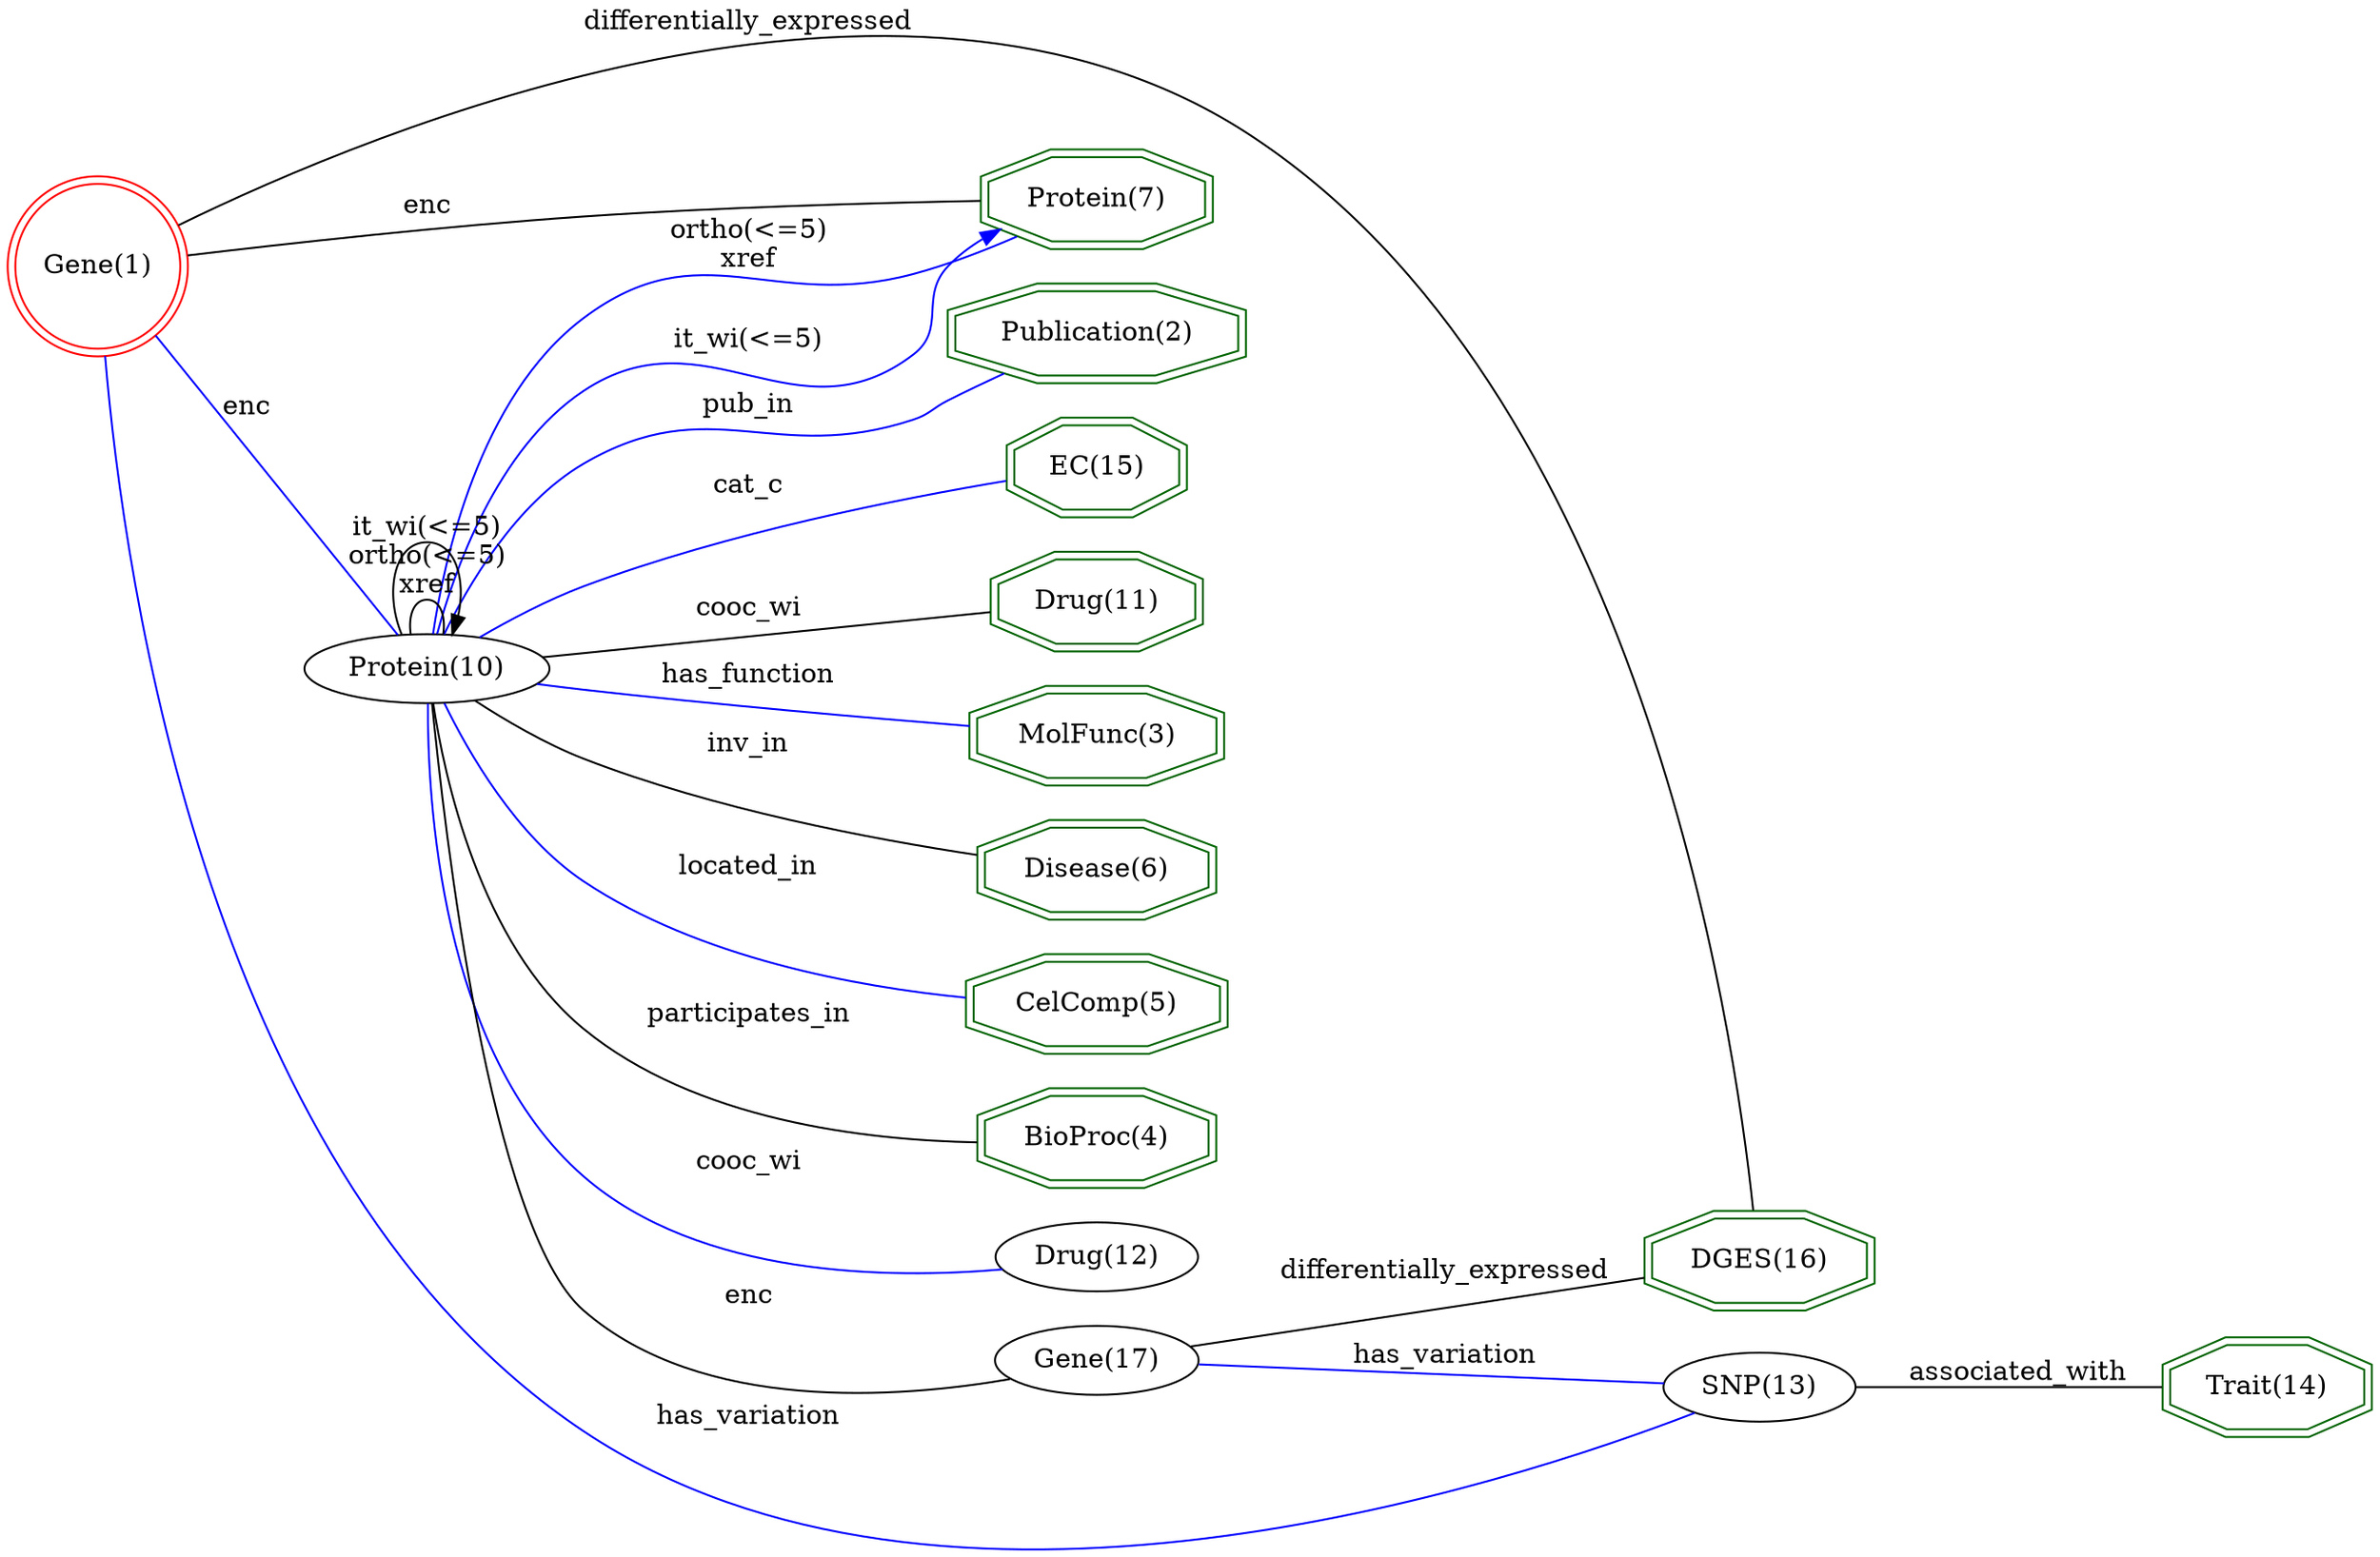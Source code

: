 digraph {
	graph [_draw_="c 9 -#fffffe00 C 7 -#ffffff P 4 0 0 0 716.28 1059.32 716.28 1059.32 0 ",
		bb="0,0,1059.3,716.28",
		dpi=96,
		rankdir=LR,
		xdotversion=1.7
	];
	node [label="\N"];
	"Publication(2)"	[_draw_="c 7 -#006400 p 8 548.98 558.82 548.98 573.73 510.38 584.28 455.79 584.28 417.19 573.73 417.19 558.82 455.79 548.28 510.38 548.28 \
c 7 -#006400 p 8 552.99 555.77 552.99 576.79 510.92 588.28 455.25 588.28 413.18 576.79 413.18 555.77 455.25 544.28 510.92 544.28 ",
		_ldraw_="F 14 11 -Times-Roman c 7 -#000000 T 483.09 562.08 0 80.1 14 -Publication(2) ",
		color=darkgreen,
		height=0.61111,
		pos="483.09,566.28",
		shape=doubleoctagon,
		width=1.9362];
	"EC(15)"	[_draw_="c 7 -#006400 p 8 522.31 496.82 522.31 511.73 499.34 522.28 466.84 522.28 443.86 511.73 443.86 496.82 466.84 486.28 499.34 486.28 \
c 7 -#006400 p 8 526.32 494.26 526.32 514.3 500.21 526.28 465.96 526.28 439.85 514.3 439.85 494.26 465.96 482.28 500.21 482.28 ",
		_ldraw_="F 14 11 -Times-Roman c 7 -#000000 T 483.09 500.08 0 41.21 6 -EC(15) ",
		color=darkgreen,
		height=0.61111,
		pos="483.09,504.28",
		shape=doubleoctagon,
		width=1.1977];
	"Drug(11)"	[_draw_="c 7 -#006400 p 8 529.49 434.82 529.49 449.73 502.31 460.28 463.87 460.28 436.69 449.73 436.69 434.82 463.87 424.28 502.31 424.28 \
c 7 -#006400 p 8 533.51 432.09 533.51 452.47 503.06 464.28 463.11 464.28 432.67 452.47 432.67 432.09 463.11 420.28 503.06 420.28 ",
		_ldraw_="F 14 11 -Times-Roman c 7 -#000000 T 483.09 438.08 0 51.58 8 -Drug(11) ",
		color=darkgreen,
		height=0.61111,
		pos="483.09,442.28",
		shape=doubleoctagon,
		width=1.3947];
	"DGES(16)"	[_draw_="c 7 -#006400 p 8 831.48 124.82 831.48 139.73 801.15 150.28 758.26 150.28 727.93 139.73 727.93 124.82 758.26 114.28 801.15 114.28 \
c 7 -#006400 p 8 835.47 121.98 835.47 142.58 801.82 154.28 757.59 154.28 723.94 142.58 723.94 121.98 757.59 110.28 801.82 110.28 ",
		_ldraw_="F 14 11 -Times-Roman c 7 -#000000 T 779.7 128.08 0 59.88 8 -DGES(16) ",
		color=darkgreen,
		height=0.61111,
		pos="779.7,132.28",
		shape=doubleoctagon,
		width=1.5523];
	"Trait(14)"	[_draw_="c 7 -#006400 p 8 1055.47 60.82 1055.47 75.73 1028.93 86.28 991.4 86.28 964.86 75.73 964.86 60.82 991.4 50.28 1028.93 50.28 c 7 -#\
006400 p 8 1059.48 58.11 1059.48 78.45 1029.7 90.28 990.63 90.28 960.85 78.45 960.85 58.11 990.63 46.28 1029.7 46.28 ",
		_ldraw_="F 14 11 -Times-Roman c 7 -#000000 T 1010.16 64.08 0 50.05 9 -Trait(14) ",
		color=darkgreen,
		height=0.61111,
		pos="1010.2,68.279",
		shape=doubleoctagon,
		width=1.3655];
	"MolFunc(3)"	[_draw_="c 7 -#006400 p 8 540.48 372.82 540.48 387.73 506.86 398.28 459.32 398.28 425.7 387.73 425.7 372.82 459.32 362.28 506.86 362.28 c \
7 -#006400 p 8 544.49 369.89 544.49 390.67 507.48 402.28 458.7 402.28 421.68 390.67 421.68 369.89 458.7 358.28 507.48 358.28 ",
		_ldraw_="F 14 11 -Times-Roman c 7 -#000000 T 483.09 376.08 0 67.66 10 -MolFunc(3) ",
		color=darkgreen,
		height=0.61111,
		pos="483.09,380.28",
		shape=doubleoctagon,
		width=1.7];
	"Disease(6)"	[_draw_="c 7 -#006400 p 8 534.83 310.82 534.83 325.73 504.52 336.28 461.65 336.28 431.34 325.73 431.34 310.82 461.65 300.28 504.52 300.28 \
c 7 -#006400 p 8 538.82 307.98 538.82 328.58 505.19 340.28 460.98 340.28 427.35 328.58 427.35 307.98 460.98 296.28 505.19 296.28 ",
		_ldraw_="F 14 11 -Times-Roman c 7 -#000000 T 483.09 314.08 0 59.86 10 -Disease(6) ",
		color=darkgreen,
		height=0.61111,
		pos="483.09,318.28",
		shape=doubleoctagon,
		width=1.5519];
	"CelComp(5)"	[_draw_="c 7 -#006400 p 8 541.69 248.82 541.69 263.73 507.36 274.28 458.81 274.28 424.48 263.73 424.48 248.82 458.81 238.28 507.36 238.28 \
c 7 -#006400 p 8 545.68 245.86 545.68 266.69 507.96 278.28 458.22 278.28 420.5 266.69 420.5 245.86 458.22 234.28 507.96 234.28 ",
		_ldraw_="F 14 11 -Times-Roman c 7 -#000000 T 483.09 252.08 0 69.99 10 -CelComp(5) ",
		color=darkgreen,
		height=0.61111,
		pos="483.09,256.28",
		shape=doubleoctagon,
		width=1.7443];
	"Protein(7)"	[_draw_="c 7 -#006400 p 8 532.61 620.82 532.61 635.73 503.6 646.28 462.57 646.28 433.56 635.73 433.56 620.82 462.57 610.28 503.6 610.28 c \
7 -#006400 p 8 536.59 618.02 536.59 638.54 504.3 650.28 461.88 650.28 429.58 638.54 429.58 618.02 461.88 606.28 504.3 606.28 ",
		_ldraw_="F 14 11 -Times-Roman c 7 -#000000 T 483.09 624.08 0 56.77 10 -Protein(7) ",
		color=darkgreen,
		height=0.61111,
		pos="483.09,628.28",
		shape=doubleoctagon,
		width=1.4931];
	"BioProc(4)"	[_draw_="c 7 -#006400 p 8 536.54 186.82 536.54 201.73 505.23 212.28 460.95 212.28 429.63 201.73 429.63 186.82 460.95 176.28 505.23 176.28 \
c 7 -#006400 p 8 540.54 183.95 540.54 204.61 505.88 216.28 460.29 216.28 425.63 204.61 425.63 183.95 460.29 172.28 505.88 172.28 ",
		_ldraw_="F 14 11 -Times-Roman c 7 -#000000 T 483.09 190.08 0 62.21 10 -BioProc(4) ",
		color=darkgreen,
		height=0.61111,
		pos="483.09,194.28",
		shape=doubleoctagon,
		width=1.5966];
	"Gene(1)"	[_draw_="c 7 -#ff0000 e 43.08 600.28 39.15 39.15 c 7 -#ff0000 e 43.08 600.28 43.15 43.15 ",
		_ldraw_="F 14 11 -Times-Roman c 7 -#000000 T 43.08 596.08 0 45.86 7 -Gene(1) ",
		color=red,
		height=1.1966,
		pos="43.077,600.28",
		shape=doublecircle,
		width=1.1966];
	"Gene(1)" -> "DGES(16)"	[_draw_="c 7 -#000000 B 7 81.75 619.92 171.66 663.79 402.48 758.38 552.79 659.28 735 539.14 770.81 238.23 777.34 154.31 ",
		_ldraw_="F 14 11 -Times-Roman c 7 -#000000 T 327.87 705.08 0 135.03 24 -differentially_expressed ",
		arrowhead=none,
		color=black,
		label=differentially_expressed,
		lp="327.87,709.28",
		pos="81.75,619.92 171.66,663.79 402.48,758.38 552.79,659.28 735,539.14 770.81,238.23 777.34,154.31"];
	"Gene(1)" -> "Protein(7)"	[_draw_="c 7 -#000000 B 7 86.29 604.89 129.85 609.48 199.77 616.39 260.35 620.28 318.02 623.98 384.23 626.09 429.18 627.2 ",
		_ldraw_="F 14 11 -Times-Roman c 7 -#000000 T 191.97 621.08 0 19.43 3 -enc ",
		arrowhead=none,
		color=black,
		label=enc,
		lp="191.97,625.28",
		pos="86.293,604.89 129.85,609.48 199.77,616.39 260.35,620.28 318.02,623.98 384.23,626.09 429.18,627.2"];
	"Protein(10)"	[_draw_="c 7 -#000000 e 191.97 411.28 50.27 18 ",
		_ldraw_="F 14 11 -Times-Roman c 7 -#000000 T 191.97 407.08 0 63.77 11 -Protein(10) ",
		height=0.5,
		pos="191.97,411.28",
		width=1.3996];
	"Gene(1)" -> "Protein(10)"	[_draw_="c 7 -#0000ff B 4 70.34 566.49 101.7 526.14 152.95 460.19 177.3 428.86 ",
		_ldraw_="F 14 11 -Times-Roman c 7 -#000000 T 113.87 525.08 0 19.43 3 -enc ",
		arrowhead=none,
		color=blue,
		label=enc,
		lp="113.87,529.28",
		pos="70.338,566.49 101.7,526.14 152.95,460.19 177.3,428.86"];
	"SNP(13)"	[_draw_="c 7 -#000000 e 779.7 68.28 41.13 18 ",
		_ldraw_="F 14 11 -Times-Roman c 7 -#000000 T 779.7 64.08 0 49.01 7 -SNP(13) ",
		height=0.5,
		pos="779.7,68.279",
		width=1.1406];
	"Gene(1)" -> "SNP(13)"	[_draw_="c 7 -#0000ff B 7 45.88 557.11 52.95 449.84 87.9 171.46 260.35 54.28 415.98 -51.47 662.99 24.78 748.44 56.34 ",
		_ldraw_="F 14 11 -Times-Roman c 7 -#000000 T 327.87 57.08 0 75.42 13 -has_variation ",
		arrowhead=none,
		color=blue,
		label=has_variation,
		lp="327.87,61.279",
		pos="45.875,557.11 52.954,449.84 87.896,171.46 260.35,54.279 415.98,-51.465 662.99,24.782 748.44,56.344"];
	"Protein(10)" -> "Publication(2)"	[_draw_="c 7 -#0000ff B 13 201.98 428.94 212.97 448.53 233.44 479.45 260.35 495.28 312.83 526.14 340.91 491.1 395.38 518.28 405.23 523.19 \
404.24 529.15 413.38 535.28 420.88 540.3 429.33 544.87 437.67 548.87 ",
		_ldraw_="F 14 11 -Times-Roman c 7 -#000000 T 327.87 521.08 0 38.89 6 -pub_in ",
		arrowhead=none,
		color=blue,
		label=pub_in,
		lp="327.87,525.28",
		pos="201.98,428.94 212.97,448.53 233.44,479.45 260.35,495.28 312.83,526.14 340.91,491.1 395.38,518.28 405.23,523.19 404.24,529.15 413.38,\
535.28 420.88,540.3 429.33,544.87 437.67,548.87"];
	"Protein(10)" -> "EC(15)"	[_draw_="c 7 -#0000ff B 10 217.11 427.08 229.6 434.69 245.35 443.4 260.35 449.28 317.79 471.76 335.57 466.26 395.38 481.28 410.49 485.07 \
427.02 489.41 441.56 493.29 ",
		_ldraw_="F 14 11 -Times-Roman c 7 -#000000 T 327.87 484.08 0 29.53 5 -cat_c ",
		arrowhead=none,
		color=blue,
		label=cat_c,
		lp="327.87,488.28",
		pos="217.11,427.08 229.6,434.69 245.35,443.4 260.35,449.28 317.79,471.76 335.57,466.26 395.38,481.28 410.49,485.07 427.02,489.41 441.56,\
493.29"];
	"Protein(10)" -> "Drug(11)"	[_draw_="c 7 -#000000 B 4 240.39 416.36 293.41 422.05 378.89 431.21 432.71 436.98 ",
		_ldraw_="F 14 11 -Times-Roman c 7 -#000000 T 327.87 434.08 0 47.43 7 -cooc_wi ",
		arrowhead=none,
		color=black,
		label=cooc_wi,
		lp="327.87,438.28",
		pos="240.39,416.36 293.41,422.05 378.89,431.21 432.71,436.98"];
	"Protein(10)" -> "MolFunc(3)"	[_draw_="c 7 -#0000ff B 7 237.49 403.55 245.1 402.36 252.94 401.22 260.35 400.28 314.8 393.39 377.07 387.99 421.73 384.55 ",
		_ldraw_="F 14 11 -Times-Roman c 7 -#000000 T 327.87 403.08 0 72.32 12 -has_function ",
		arrowhead=none,
		color=blue,
		label=has_function,
		lp="327.87,407.28",
		pos="237.49,403.55 245.1,402.36 252.94,401.22 260.35,400.28 314.8,393.39 377.07,387.99 421.73,384.55"];
	"Protein(10)" -> "Disease(6)"	[_draw_="c 7 -#000000 B 7 214.36 394.9 227.11 385.86 243.96 375.11 260.35 368.28 314.81 345.58 381.28 332.34 427.16 325.26 ",
		_ldraw_="F 14 11 -Times-Roman c 7 -#000000 T 327.87 371.08 0 35.78 6 -inv_in ",
		arrowhead=none,
		color=black,
		label=inv_in,
		lp="327.87,375.28",
		pos="214.36,394.9 227.11,385.86 243.96,375.11 260.35,368.28 314.81,345.58 381.28,332.34 427.16,325.26"];
	"Protein(10)" -> "CelComp(5)"	[_draw_="c 7 -#0000ff B 7 200.39 393.51 210.59 371.3 231.08 333.74 260.35 313.28 307.75 280.15 372.9 266.26 420.31 260.45 ",
		_ldraw_="F 14 11 -Times-Roman c 7 -#000000 T 327.87 316.08 0 58.31 10 -located_in ",
		arrowhead=none,
		color=blue,
		label=located_in,
		lp="327.87,320.28",
		pos="200.39,393.51 210.59,371.3 231.08,333.74 260.35,313.28 307.75,280.15 372.9,266.26 420.31,260.45"];
	"Protein(10)" -> "Protein(7)"	[_draw_="c 7 -#0000ff B 10 195.07 429.31 199.98 462.67 215.41 533.8 260.35 569.28 308.14 607 336.9 575.39 395.38 592.28 412.77 597.3 431.37 \
604.73 446.88 611.54 ",
		_ldraw_="F 14 11 -Times-Roman c 7 -#000000 T 327.87 609.08 0 61.67 10 -ortho(<=5) F 14 11 -Times-Roman c 7 -#000000 T 327.87 595.08 0 22.54 \
4 -xref ",
		arrowhead=none,
		color=blue,
		label="ortho(<=5)\nxref",
		lp="327.87,606.28",
		pos="195.07,429.31 199.98,462.67 215.41,533.8 260.35,569.28 308.14,607 336.9,575.39 395.38,592.28 412.77,597.3 431.37,604.73 446.88,611.54"];
	"Protein(10)" -> "Protein(7)"	[_draw_="c 7 -#0000ff B 13 197.56 429.56 205.43 456.81 224.27 507.52 260.35 532.28 310.33 566.56 347.84 513.7 395.38 551.28 412.61 564.89 \
398.26 581.37 413.38 597.28 418.05 602.19 423.63 606.38 429.57 609.94 ",
		_hdraw_="S 5 -solid c 7 -#0000ff C 7 -#0000ff P 3 428.01 613.07 438.47 614.72 431.32 606.9 ",
		_ldraw_="F 14 11 -Times-Roman c 7 -#000000 T 327.87 554.08 0 60.89 10 -it_wi(<=5) ",
		arrowhead=normal,
		color=blue,
		label="it_wi(<=5)",
		lp="327.87,558.28",
		pos="e,438.47,614.72 197.56,429.56 205.43,456.81 224.27,507.52 260.35,532.28 310.33,566.56 347.84,513.7 395.38,551.28 412.61,564.89 398.26,\
581.37 413.38,597.28 418.05,602.19 423.63,606.38 429.57,609.94"];
	"Protein(10)" -> "BioProc(4)"	[_draw_="c 7 -#000000 B 7 194.95 393.26 199.7 359.15 214.94 285.06 260.35 246.28 306.36 207 376.58 196.09 425.63 193.68 ",
		_ldraw_="F 14 11 -Times-Roman c 7 -#000000 T 327.87 249.08 0 82.41 15 -participates_in ",
		arrowhead=none,
		color=black,
		label=participates_in,
		lp="327.87,253.28",
		pos="194.95,393.26 199.7,359.15 214.94,285.06 260.35,246.28 306.36,207 376.58,196.09 425.63,193.68"];
	"Protein(10)" -> "Protein(10)"	[_draw_="c 7 -#000000 B 7 184.91 429.43 183.83 438.82 186.18 447.28 191.97 447.28 197.76 447.28 200.11 438.82 199.02 429.43 ",
		_ldraw_="F 14 11 -Times-Roman c 7 -#000000 T 191.97 464.08 0 61.67 10 -ortho(<=5) F 14 11 -Times-Roman c 7 -#000000 T 191.97 450.08 0 22.54 \
4 -xref ",
		arrowhead=none,
		color=black,
		label="ortho(<=5)\nxref",
		lp="191.97,461.28",
		pos="184.91,429.43 183.83,438.82 186.18,447.28 191.97,447.28 197.76,447.28 200.11,438.82 199.02,429.43"];
	"Protein(10)" -> "Protein(10)"	[_draw_="c 7 -#000000 B 7 181 428.87 173.69 449.4 177.34 475.28 191.97 475.28 204.31 475.28 208.84 456.86 205.56 438.77 ",
		_hdraw_="S 5 -solid c 7 -#000000 C 7 -#000000 P 3 208.88 437.64 202.94 428.87 202.12 439.44 ",
		_ldraw_="F 14 11 -Times-Roman c 7 -#000000 T 191.97 478.08 0 60.89 10 -it_wi(<=5) ",
		arrowhead=normal,
		color=black,
		label="it_wi(<=5)",
		lp="191.97,482.28",
		pos="e,202.94,428.87 181,428.87 173.69,449.4 177.34,475.28 191.97,475.28 204.31,475.28 208.84,456.86 205.56,438.77"];
	"Drug(12)"	[_draw_="c 7 -#000000 e 483.09 136.28 43.03 18 ",
		_ldraw_="F 14 11 -Times-Roman c 7 -#000000 T 483.09 132.08 0 52.1 8 -Drug(12) ",
		height=0.5,
		pos="483.09,136.28",
		width=1.1949];
	"Protein(10)" -> "Drug(12)"	[_draw_="c 7 -#0000ff B 7 192.27 393.08 191.63 348.85 196.63 235.07 260.35 177.28 309.8 132.44 391.74 129.14 440.95 131.94 ",
		_ldraw_="F 14 11 -Times-Roman c 7 -#000000 T 327.87 180.08 0 47.43 7 -cooc_wi ",
		arrowhead=none,
		color=blue,
		label=cooc_wi,
		lp="327.87,184.28",
		pos="192.27,393.08 191.63,348.85 196.63,235.07 260.35,177.28 309.8,132.44 391.74,129.14 440.95,131.94"];
	"Gene(17)"	[_draw_="c 7 -#000000 e 483.09 82.28 43.5 18 ",
		_ldraw_="F 14 11 -Times-Roman c 7 -#000000 T 483.09 78.08 0 52.86 8 -Gene(17) ",
		height=0.5,
		pos="483.09,82.279",
		width=1.2083];
	"Protein(10)" -> "Gene(17)"	[_draw_="c 7 -#000000 B 7 194.44 392.95 199.56 334.13 218.58 151.7 260.35 113.28 309.7 67.89 393.22 69.59 442.46 75.53 ",
		_ldraw_="F 14 11 -Times-Roman c 7 -#000000 T 327.87 116.08 0 19.43 3 -enc ",
		arrowhead=none,
		color=black,
		label=enc,
		lp="327.87,120.28",
		pos="194.44,392.95 199.56,334.13 218.58,151.7 260.35,113.28 309.7,67.887 393.22,69.592 442.46,75.534"];
	"Gene(17)" -> "DGES(16)"	[_draw_="c 7 -#000000 B 4 523.51 88.97 575.02 97.71 665.48 113.06 723.71 122.95 ",
		_ldraw_="F 14 11 -Times-Roman c 7 -#000000 T 638.31 121.08 0 135.03 24 -differentially_expressed ",
		arrowhead=none,
		color=black,
		label=differentially_expressed,
		lp="638.31,125.28",
		pos="523.51,88.97 575.02,97.712 665.48,113.06 723.71,122.95"];
	"Gene(17)" -> "SNP(13)"	[_draw_="c 7 -#0000ff B 4 526.61 80.26 583.34 77.56 683.06 72.82 738.56 70.19 ",
		_ldraw_="F 14 11 -Times-Roman c 7 -#000000 T 638.31 80.08 0 75.42 13 -has_variation ",
		arrowhead=none,
		color=blue,
		label=has_variation,
		lp="638.31,84.279",
		pos="526.61,80.258 583.34,77.562 683.06,72.824 738.56,70.187"];
	"SNP(13)" -> "Trait(14)"	[_draw_="c 7 -#000000 B 4 821.02 68.28 860.09 68.28 919.38 68.28 960.93 68.28 ",
		_ldraw_="F 14 11 -Times-Roman c 7 -#000000 T 898.3 71.08 0 89.42 15 -associated_with ",
		arrowhead=none,
		color=black,
		label=associated_with,
		lp="898.3,75.279",
		pos="821.02,68.279 860.09,68.279 919.38,68.279 960.93,68.279"];
}
